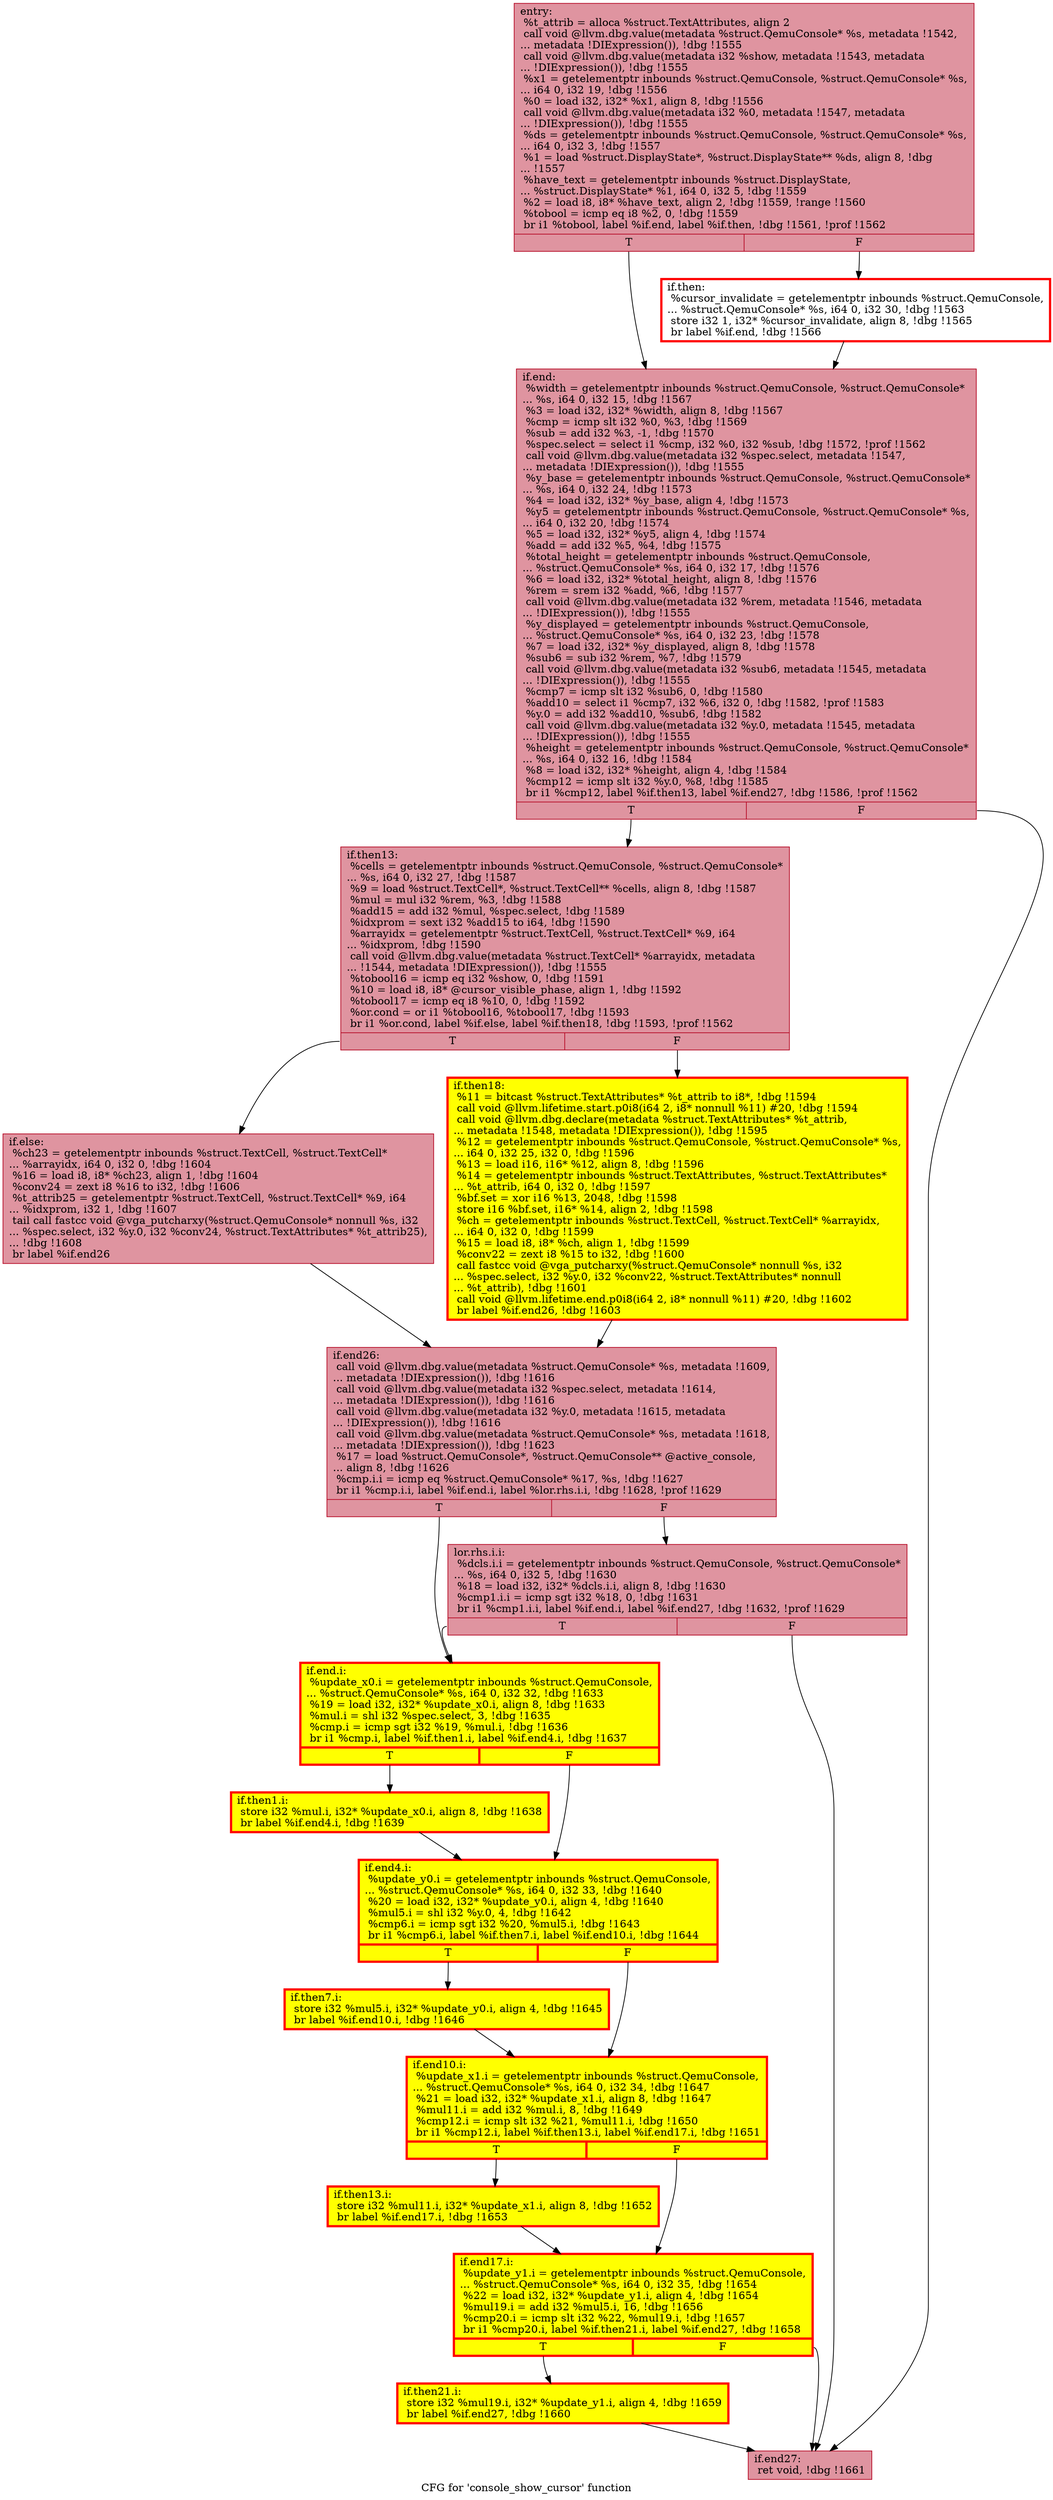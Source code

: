 digraph "CFG for 'console_show_cursor' function" {
	label="CFG for 'console_show_cursor' function";

	Node0x564187f84710 [shape=record,color="#b70d28ff", style=filled, fillcolor="#b70d2870",label="{entry:\l  %t_attrib = alloca %struct.TextAttributes, align 2\l  call void @llvm.dbg.value(metadata %struct.QemuConsole* %s, metadata !1542,\l... metadata !DIExpression()), !dbg !1555\l  call void @llvm.dbg.value(metadata i32 %show, metadata !1543, metadata\l... !DIExpression()), !dbg !1555\l  %x1 = getelementptr inbounds %struct.QemuConsole, %struct.QemuConsole* %s,\l... i64 0, i32 19, !dbg !1556\l  %0 = load i32, i32* %x1, align 8, !dbg !1556\l  call void @llvm.dbg.value(metadata i32 %0, metadata !1547, metadata\l... !DIExpression()), !dbg !1555\l  %ds = getelementptr inbounds %struct.QemuConsole, %struct.QemuConsole* %s,\l... i64 0, i32 3, !dbg !1557\l  %1 = load %struct.DisplayState*, %struct.DisplayState** %ds, align 8, !dbg\l... !1557\l  %have_text = getelementptr inbounds %struct.DisplayState,\l... %struct.DisplayState* %1, i64 0, i32 5, !dbg !1559\l  %2 = load i8, i8* %have_text, align 2, !dbg !1559, !range !1560\l  %tobool = icmp eq i8 %2, 0, !dbg !1559\l  br i1 %tobool, label %if.end, label %if.then, !dbg !1561, !prof !1562\l|{<s0>T|<s1>F}}"];
	Node0x564187f84710:s0 -> Node0x564187f86a90;
	Node0x564187f84710:s1 -> Node0x564187f86a20;
	Node0x564187f86a20 [shape=record,penwidth=3.0, color="red",label="{if.then:                                          \l  %cursor_invalidate = getelementptr inbounds %struct.QemuConsole,\l... %struct.QemuConsole* %s, i64 0, i32 30, !dbg !1563\l  store i32 1, i32* %cursor_invalidate, align 8, !dbg !1565\l  br label %if.end, !dbg !1566\l}"];
	Node0x564187f86a20 -> Node0x564187f86a90;
	Node0x564187f86a90 [shape=record,color="#b70d28ff", style=filled, fillcolor="#b70d2870",label="{if.end:                                           \l  %width = getelementptr inbounds %struct.QemuConsole, %struct.QemuConsole*\l... %s, i64 0, i32 15, !dbg !1567\l  %3 = load i32, i32* %width, align 8, !dbg !1567\l  %cmp = icmp slt i32 %0, %3, !dbg !1569\l  %sub = add i32 %3, -1, !dbg !1570\l  %spec.select = select i1 %cmp, i32 %0, i32 %sub, !dbg !1572, !prof !1562\l  call void @llvm.dbg.value(metadata i32 %spec.select, metadata !1547,\l... metadata !DIExpression()), !dbg !1555\l  %y_base = getelementptr inbounds %struct.QemuConsole, %struct.QemuConsole*\l... %s, i64 0, i32 24, !dbg !1573\l  %4 = load i32, i32* %y_base, align 4, !dbg !1573\l  %y5 = getelementptr inbounds %struct.QemuConsole, %struct.QemuConsole* %s,\l... i64 0, i32 20, !dbg !1574\l  %5 = load i32, i32* %y5, align 4, !dbg !1574\l  %add = add i32 %5, %4, !dbg !1575\l  %total_height = getelementptr inbounds %struct.QemuConsole,\l... %struct.QemuConsole* %s, i64 0, i32 17, !dbg !1576\l  %6 = load i32, i32* %total_height, align 8, !dbg !1576\l  %rem = srem i32 %add, %6, !dbg !1577\l  call void @llvm.dbg.value(metadata i32 %rem, metadata !1546, metadata\l... !DIExpression()), !dbg !1555\l  %y_displayed = getelementptr inbounds %struct.QemuConsole,\l... %struct.QemuConsole* %s, i64 0, i32 23, !dbg !1578\l  %7 = load i32, i32* %y_displayed, align 8, !dbg !1578\l  %sub6 = sub i32 %rem, %7, !dbg !1579\l  call void @llvm.dbg.value(metadata i32 %sub6, metadata !1545, metadata\l... !DIExpression()), !dbg !1555\l  %cmp7 = icmp slt i32 %sub6, 0, !dbg !1580\l  %add10 = select i1 %cmp7, i32 %6, i32 0, !dbg !1582, !prof !1583\l  %y.0 = add i32 %add10, %sub6, !dbg !1582\l  call void @llvm.dbg.value(metadata i32 %y.0, metadata !1545, metadata\l... !DIExpression()), !dbg !1555\l  %height = getelementptr inbounds %struct.QemuConsole, %struct.QemuConsole*\l... %s, i64 0, i32 16, !dbg !1584\l  %8 = load i32, i32* %height, align 4, !dbg !1584\l  %cmp12 = icmp slt i32 %y.0, %8, !dbg !1585\l  br i1 %cmp12, label %if.then13, label %if.end27, !dbg !1586, !prof !1562\l|{<s0>T|<s1>F}}"];
	Node0x564187f86a90:s0 -> Node0x564187f89b20;
	Node0x564187f86a90:s1 -> Node0x564187f89b70;
	Node0x564187f89b20 [shape=record,color="#b70d28ff", style=filled, fillcolor="#b70d2870",label="{if.then13:                                        \l  %cells = getelementptr inbounds %struct.QemuConsole, %struct.QemuConsole*\l... %s, i64 0, i32 27, !dbg !1587\l  %9 = load %struct.TextCell*, %struct.TextCell** %cells, align 8, !dbg !1587\l  %mul = mul i32 %rem, %3, !dbg !1588\l  %add15 = add i32 %mul, %spec.select, !dbg !1589\l  %idxprom = sext i32 %add15 to i64, !dbg !1590\l  %arrayidx = getelementptr %struct.TextCell, %struct.TextCell* %9, i64\l... %idxprom, !dbg !1590\l  call void @llvm.dbg.value(metadata %struct.TextCell* %arrayidx, metadata\l... !1544, metadata !DIExpression()), !dbg !1555\l  %tobool16 = icmp eq i32 %show, 0, !dbg !1591\l  %10 = load i8, i8* @cursor_visible_phase, align 1, !dbg !1592\l  %tobool17 = icmp eq i8 %10, 0, !dbg !1592\l  %or.cond = or i1 %tobool16, %tobool17, !dbg !1593\l  br i1 %or.cond, label %if.else, label %if.then18, !dbg !1593, !prof !1562\l|{<s0>T|<s1>F}}"];
	Node0x564187f89b20:s0 -> Node0x564187f8abd0;
	Node0x564187f89b20:s1 -> Node0x564187f8aaf0;
	Node0x564187f8aaf0 [shape=record,penwidth=3.0, style="filled", color="red", fillcolor="yellow",label="{if.then18:                                        \l  %11 = bitcast %struct.TextAttributes* %t_attrib to i8*, !dbg !1594\l  call void @llvm.lifetime.start.p0i8(i64 2, i8* nonnull %11) #20, !dbg !1594\l  call void @llvm.dbg.declare(metadata %struct.TextAttributes* %t_attrib,\l... metadata !1548, metadata !DIExpression()), !dbg !1595\l  %12 = getelementptr inbounds %struct.QemuConsole, %struct.QemuConsole* %s,\l... i64 0, i32 25, i32 0, !dbg !1596\l  %13 = load i16, i16* %12, align 8, !dbg !1596\l  %14 = getelementptr inbounds %struct.TextAttributes, %struct.TextAttributes*\l... %t_attrib, i64 0, i32 0, !dbg !1597\l  %bf.set = xor i16 %13, 2048, !dbg !1598\l  store i16 %bf.set, i16* %14, align 2, !dbg !1598\l  %ch = getelementptr inbounds %struct.TextCell, %struct.TextCell* %arrayidx,\l... i64 0, i32 0, !dbg !1599\l  %15 = load i8, i8* %ch, align 1, !dbg !1599\l  %conv22 = zext i8 %15 to i32, !dbg !1600\l  call fastcc void @vga_putcharxy(%struct.QemuConsole* nonnull %s, i32\l... %spec.select, i32 %y.0, i32 %conv22, %struct.TextAttributes* nonnull\l... %t_attrib), !dbg !1601\l  call void @llvm.lifetime.end.p0i8(i64 2, i8* nonnull %11) #20, !dbg !1602\l  br label %if.end26, !dbg !1603\l}"];
	Node0x564187f8aaf0 -> Node0x564187f8ab60;
	Node0x564187f8abd0 [shape=record,color="#b70d28ff", style=filled, fillcolor="#b70d2870",label="{if.else:                                          \l  %ch23 = getelementptr inbounds %struct.TextCell, %struct.TextCell*\l... %arrayidx, i64 0, i32 0, !dbg !1604\l  %16 = load i8, i8* %ch23, align 1, !dbg !1604\l  %conv24 = zext i8 %16 to i32, !dbg !1606\l  %t_attrib25 = getelementptr %struct.TextCell, %struct.TextCell* %9, i64\l... %idxprom, i32 1, !dbg !1607\l  tail call fastcc void @vga_putcharxy(%struct.QemuConsole* nonnull %s, i32\l... %spec.select, i32 %y.0, i32 %conv24, %struct.TextAttributes* %t_attrib25),\l... !dbg !1608\l  br label %if.end26\l}"];
	Node0x564187f8abd0 -> Node0x564187f8ab60;
	Node0x564187f8ab60 [shape=record,color="#b70d28ff", style=filled, fillcolor="#b70d2870",label="{if.end26:                                         \l  call void @llvm.dbg.value(metadata %struct.QemuConsole* %s, metadata !1609,\l... metadata !DIExpression()), !dbg !1616\l  call void @llvm.dbg.value(metadata i32 %spec.select, metadata !1614,\l... metadata !DIExpression()), !dbg !1616\l  call void @llvm.dbg.value(metadata i32 %y.0, metadata !1615, metadata\l... !DIExpression()), !dbg !1616\l  call void @llvm.dbg.value(metadata %struct.QemuConsole* %s, metadata !1618,\l... metadata !DIExpression()), !dbg !1623\l  %17 = load %struct.QemuConsole*, %struct.QemuConsole** @active_console,\l... align 8, !dbg !1626\l  %cmp.i.i = icmp eq %struct.QemuConsole* %17, %s, !dbg !1627\l  br i1 %cmp.i.i, label %if.end.i, label %lor.rhs.i.i, !dbg !1628, !prof !1629\l|{<s0>T|<s1>F}}"];
	Node0x564187f8ab60:s0 -> Node0x564188034e20;
	Node0x564187f8ab60:s1 -> Node0x564187fffda0;
	Node0x564187fffda0 [shape=record,color="#b70d28ff", style=filled, fillcolor="#b70d2870",label="{lor.rhs.i.i:                                      \l  %dcls.i.i = getelementptr inbounds %struct.QemuConsole, %struct.QemuConsole*\l... %s, i64 0, i32 5, !dbg !1630\l  %18 = load i32, i32* %dcls.i.i, align 8, !dbg !1630\l  %cmp1.i.i = icmp sgt i32 %18, 0, !dbg !1631\l  br i1 %cmp1.i.i, label %if.end.i, label %if.end27, !dbg !1632, !prof !1629\l|{<s0>T|<s1>F}}"];
	Node0x564187fffda0:s0 -> Node0x564188034e20;
	Node0x564187fffda0:s1 -> Node0x564187f89b70;
	Node0x564188034e20 [shape=record,penwidth=3.0, style="filled", color="red", fillcolor="yellow",label="{if.end.i:                                         \l  %update_x0.i = getelementptr inbounds %struct.QemuConsole,\l... %struct.QemuConsole* %s, i64 0, i32 32, !dbg !1633\l  %19 = load i32, i32* %update_x0.i, align 8, !dbg !1633\l  %mul.i = shl i32 %spec.select, 3, !dbg !1635\l  %cmp.i = icmp sgt i32 %19, %mul.i, !dbg !1636\l  br i1 %cmp.i, label %if.then1.i, label %if.end4.i, !dbg !1637\l|{<s0>T|<s1>F}}"];
	Node0x564188034e20:s0 -> Node0x56418800b670;
	Node0x564188034e20:s1 -> Node0x56418822d430;
	Node0x56418800b670 [shape=record,penwidth=3.0, style="filled", color="red", fillcolor="yellow",label="{if.then1.i:                                       \l  store i32 %mul.i, i32* %update_x0.i, align 8, !dbg !1638\l  br label %if.end4.i, !dbg !1639\l}"];
	Node0x56418800b670 -> Node0x56418822d430;
	Node0x56418822d430 [shape=record,penwidth=3.0, style="filled", color="red", fillcolor="yellow",label="{if.end4.i:                                        \l  %update_y0.i = getelementptr inbounds %struct.QemuConsole,\l... %struct.QemuConsole* %s, i64 0, i32 33, !dbg !1640\l  %20 = load i32, i32* %update_y0.i, align 4, !dbg !1640\l  %mul5.i = shl i32 %y.0, 4, !dbg !1642\l  %cmp6.i = icmp sgt i32 %20, %mul5.i, !dbg !1643\l  br i1 %cmp6.i, label %if.then7.i, label %if.end10.i, !dbg !1644\l|{<s0>T|<s1>F}}"];
	Node0x56418822d430:s0 -> Node0x5641880d6150;
	Node0x56418822d430:s1 -> Node0x564187aed1a0;
	Node0x5641880d6150 [shape=record,penwidth=3.0, style="filled", color="red", fillcolor="yellow",label="{if.then7.i:                                       \l  store i32 %mul5.i, i32* %update_y0.i, align 4, !dbg !1645\l  br label %if.end10.i, !dbg !1646\l}"];
	Node0x5641880d6150 -> Node0x564187aed1a0;
	Node0x564187aed1a0 [shape=record,penwidth=3.0, style="filled", color="red", fillcolor="yellow",label="{if.end10.i:                                       \l  %update_x1.i = getelementptr inbounds %struct.QemuConsole,\l... %struct.QemuConsole* %s, i64 0, i32 34, !dbg !1647\l  %21 = load i32, i32* %update_x1.i, align 8, !dbg !1647\l  %mul11.i = add i32 %mul.i, 8, !dbg !1649\l  %cmp12.i = icmp slt i32 %21, %mul11.i, !dbg !1650\l  br i1 %cmp12.i, label %if.then13.i, label %if.end17.i, !dbg !1651\l|{<s0>T|<s1>F}}"];
	Node0x564187aed1a0:s0 -> Node0x564187fb8140;
	Node0x564187aed1a0:s1 -> Node0x5641880496c0;
	Node0x564187fb8140 [shape=record,penwidth=3.0, style="filled", color="red", fillcolor="yellow",label="{if.then13.i:                                      \l  store i32 %mul11.i, i32* %update_x1.i, align 8, !dbg !1652\l  br label %if.end17.i, !dbg !1653\l}"];
	Node0x564187fb8140 -> Node0x5641880496c0;
	Node0x5641880496c0 [shape=record,penwidth=3.0, style="filled", color="red", fillcolor="yellow",label="{if.end17.i:                                       \l  %update_y1.i = getelementptr inbounds %struct.QemuConsole,\l... %struct.QemuConsole* %s, i64 0, i32 35, !dbg !1654\l  %22 = load i32, i32* %update_y1.i, align 4, !dbg !1654\l  %mul19.i = add i32 %mul5.i, 16, !dbg !1656\l  %cmp20.i = icmp slt i32 %22, %mul19.i, !dbg !1657\l  br i1 %cmp20.i, label %if.then21.i, label %if.end27, !dbg !1658\l|{<s0>T|<s1>F}}"];
	Node0x5641880496c0:s0 -> Node0x564187cfe0e0;
	Node0x5641880496c0:s1 -> Node0x564187f89b70;
	Node0x564187cfe0e0 [shape=record,penwidth=3.0, style="filled", color="red", fillcolor="yellow",label="{if.then21.i:                                      \l  store i32 %mul19.i, i32* %update_y1.i, align 4, !dbg !1659\l  br label %if.end27, !dbg !1660\l}"];
	Node0x564187cfe0e0 -> Node0x564187f89b70;
	Node0x564187f89b70 [shape=record,color="#b70d28ff", style=filled, fillcolor="#b70d2870",label="{if.end27:                                         \l  ret void, !dbg !1661\l}"];
}
